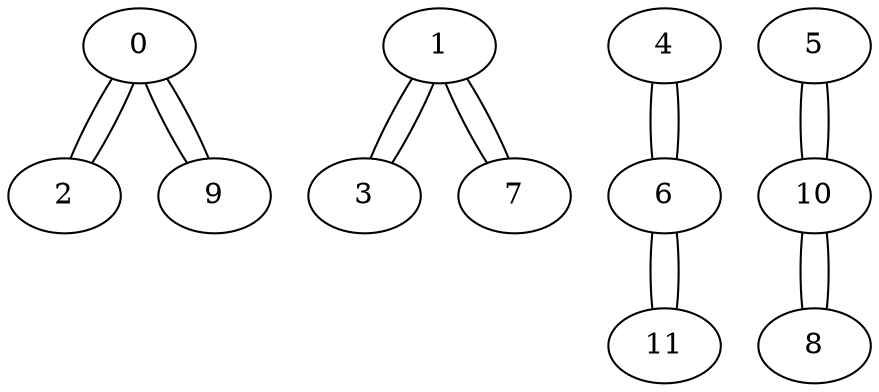 graph{
	0 -- {2,9}
	1 -- {3,7}
	2 -- {0}
	3 -- {1}
	4 -- {6}
	5 -- {10}
	6 -- {4,11}
	7 -- {1}
	8 -- {10}
	9 -- {0}
	10 -- {5,8}
	11 -- {6}
}